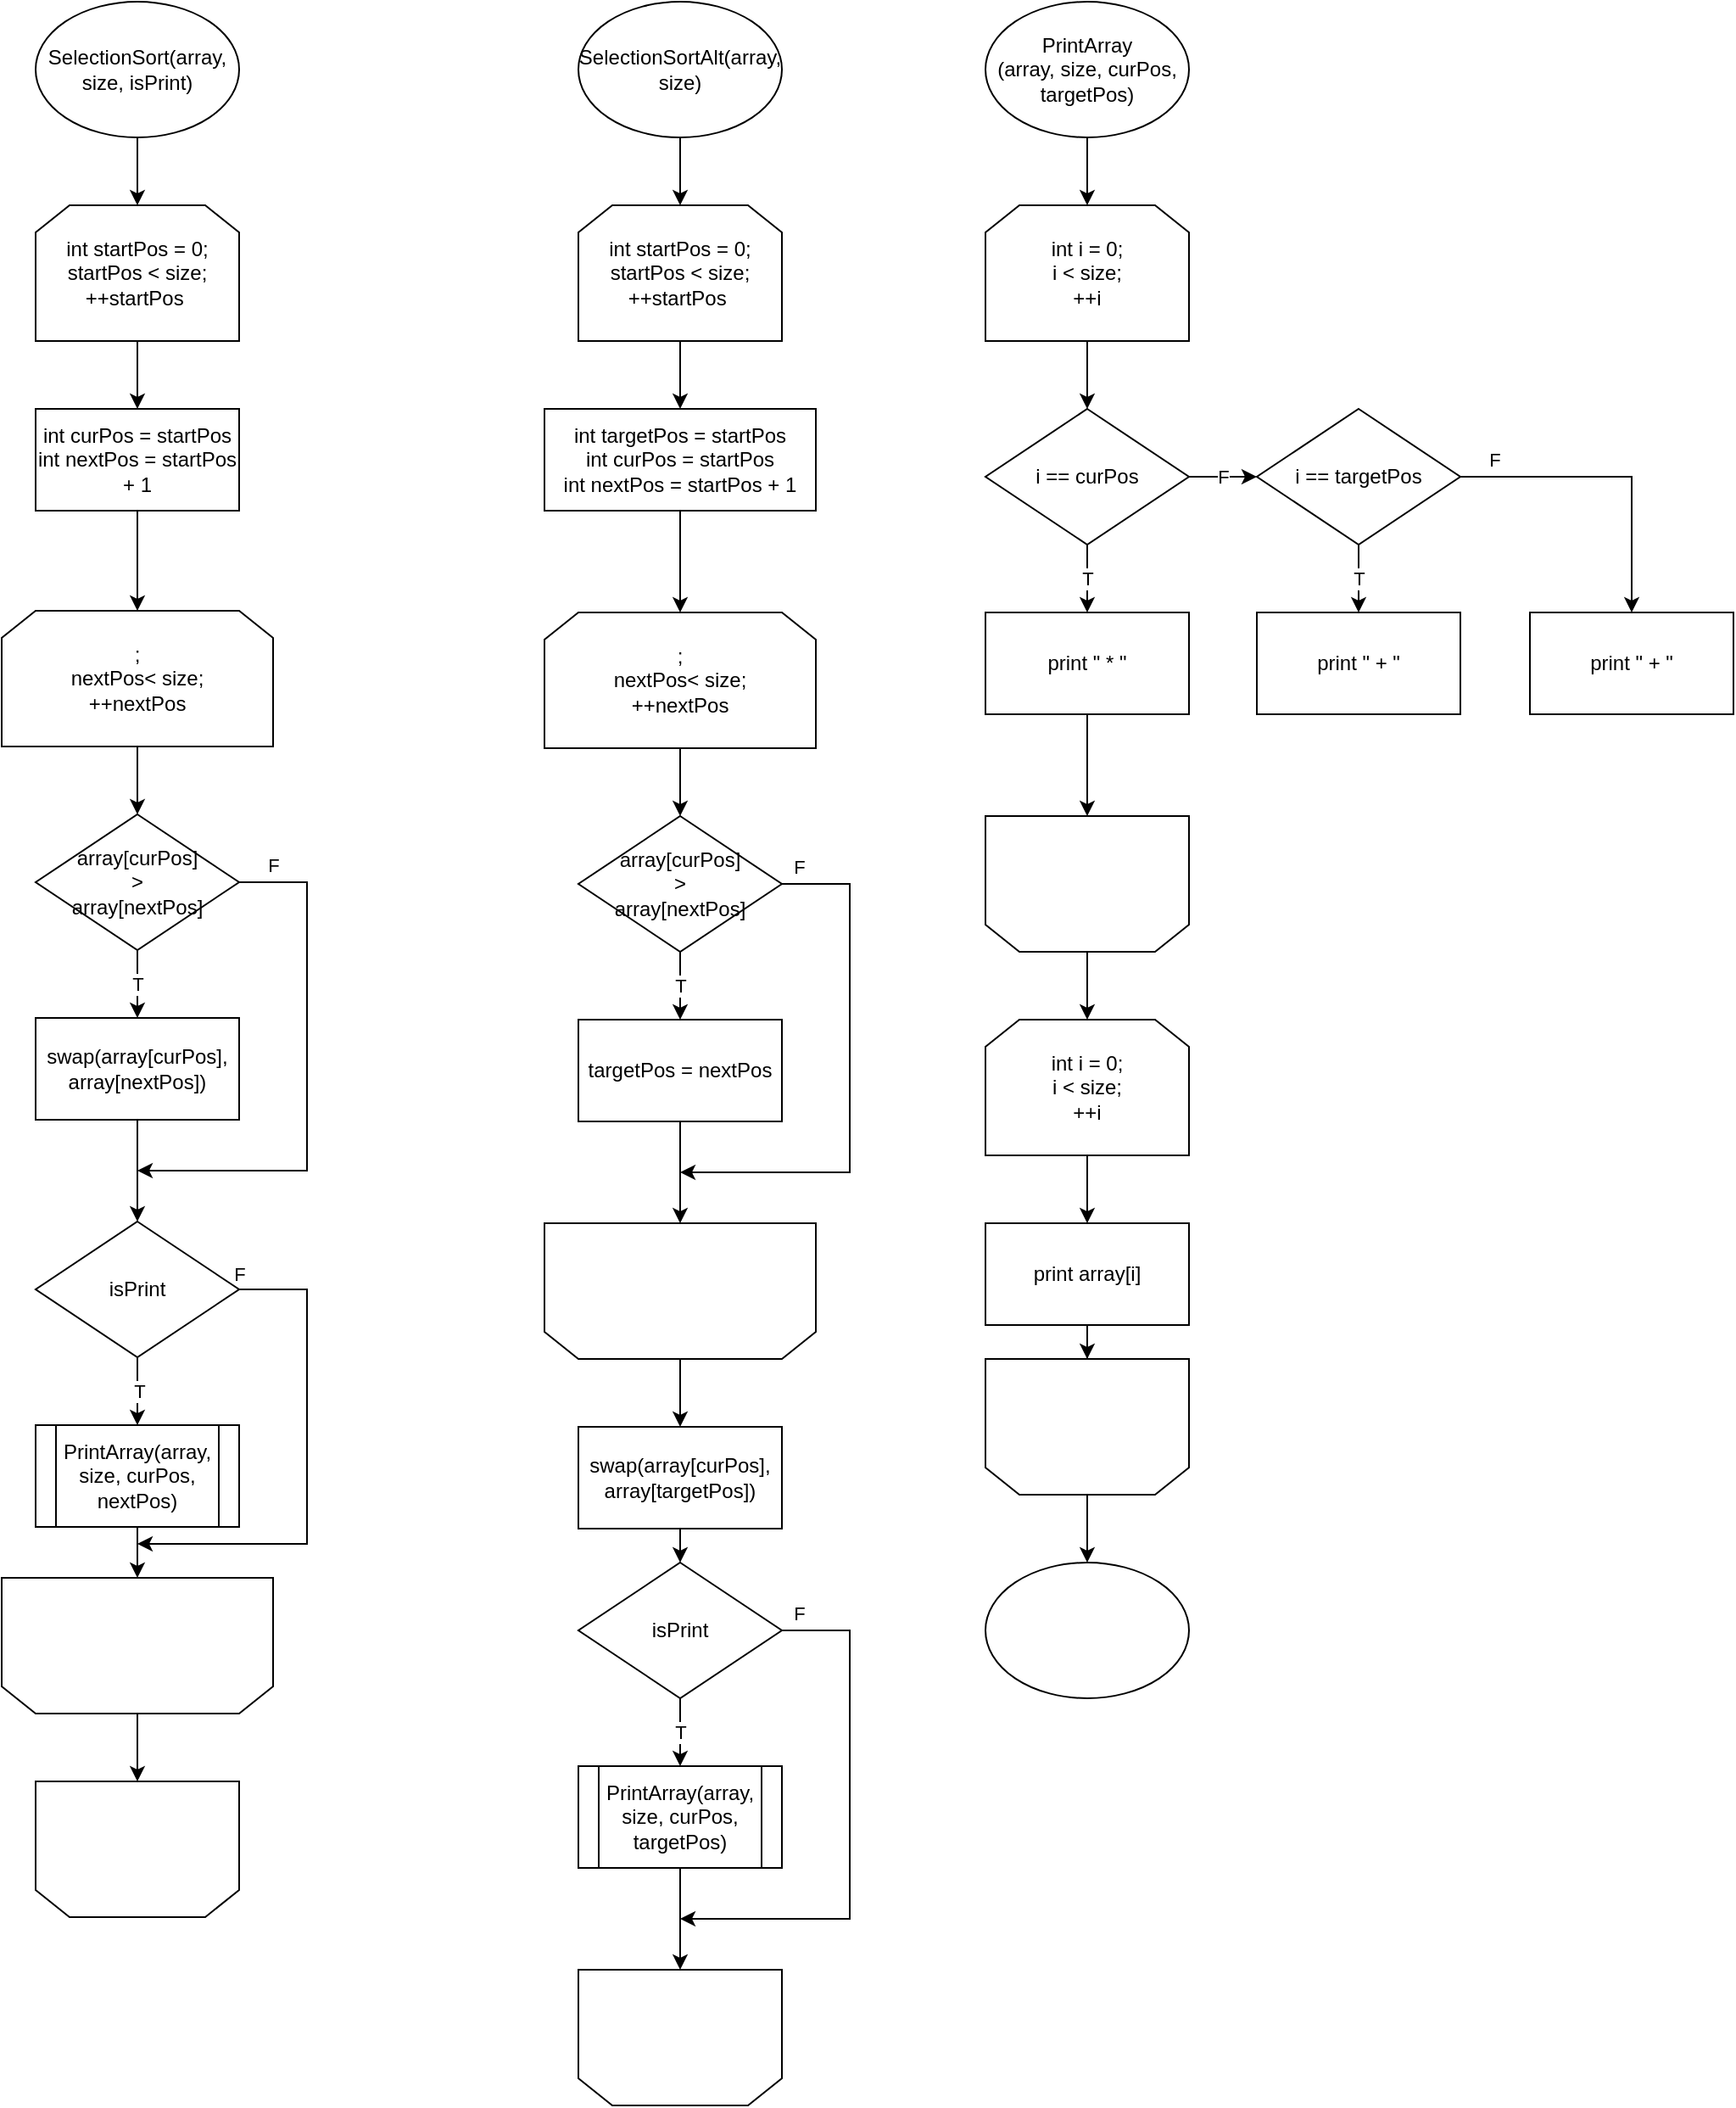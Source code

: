 <mxfile version="19.0.1" type="device"><diagram id="cW6hYrN33ycCs-QAKkAO" name="페이지-1"><mxGraphModel dx="3160" dy="2189" grid="1" gridSize="10" guides="1" tooltips="1" connect="1" arrows="1" fold="1" page="1" pageScale="1" pageWidth="827" pageHeight="1169" math="0" shadow="0"><root><mxCell id="0"/><mxCell id="1" parent="0"/><mxCell id="2O8JTYKZ_RdfzSoEH8tO-16" value="" style="edgeStyle=orthogonalEdgeStyle;rounded=0;orthogonalLoop=1;jettySize=auto;html=1;" edge="1" parent="1" source="2O8JTYKZ_RdfzSoEH8tO-1" target="2O8JTYKZ_RdfzSoEH8tO-3"><mxGeometry relative="1" as="geometry"/></mxCell><mxCell id="2O8JTYKZ_RdfzSoEH8tO-1" value="SelectionSort(array, size, isPrint)" style="ellipse;whiteSpace=wrap;html=1;" vertex="1" parent="1"><mxGeometry x="40" y="40" width="120" height="80" as="geometry"/></mxCell><mxCell id="2O8JTYKZ_RdfzSoEH8tO-10" value="" style="edgeStyle=orthogonalEdgeStyle;rounded=0;orthogonalLoop=1;jettySize=auto;html=1;" edge="1" parent="1" source="2O8JTYKZ_RdfzSoEH8tO-3"><mxGeometry relative="1" as="geometry"><mxPoint x="100" y="280.0" as="targetPoint"/></mxGeometry></mxCell><mxCell id="2O8JTYKZ_RdfzSoEH8tO-3" value="int startPos = 0;&lt;br&gt;startPos&amp;nbsp;&amp;lt; size;&lt;br&gt;++startPos&amp;nbsp;" style="shape=loopLimit;whiteSpace=wrap;html=1;" vertex="1" parent="1"><mxGeometry x="40" y="160" width="120" height="80" as="geometry"/></mxCell><mxCell id="2O8JTYKZ_RdfzSoEH8tO-17" value="" style="edgeStyle=orthogonalEdgeStyle;rounded=0;orthogonalLoop=1;jettySize=auto;html=1;" edge="1" parent="1" source="2O8JTYKZ_RdfzSoEH8tO-18"><mxGeometry relative="1" as="geometry"><mxPoint x="420" y="160" as="targetPoint"/></mxGeometry></mxCell><mxCell id="2O8JTYKZ_RdfzSoEH8tO-18" value="SelectionSortAlt(array, size)" style="ellipse;whiteSpace=wrap;html=1;" vertex="1" parent="1"><mxGeometry x="360" y="40" width="120" height="80" as="geometry"/></mxCell><mxCell id="2O8JTYKZ_RdfzSoEH8tO-33" value="" style="edgeStyle=orthogonalEdgeStyle;rounded=0;orthogonalLoop=1;jettySize=auto;html=1;" edge="1" parent="1" source="2O8JTYKZ_RdfzSoEH8tO-34"><mxGeometry relative="1" as="geometry"><mxPoint x="420" y="280" as="targetPoint"/></mxGeometry></mxCell><mxCell id="2O8JTYKZ_RdfzSoEH8tO-34" value="int startPos = 0;&lt;br&gt;startPos&amp;nbsp;&amp;lt; size;&lt;br&gt;++startPos&amp;nbsp;" style="shape=loopLimit;whiteSpace=wrap;html=1;" vertex="1" parent="1"><mxGeometry x="360" y="160" width="120" height="80" as="geometry"/></mxCell><mxCell id="2O8JTYKZ_RdfzSoEH8tO-45" value="" style="edgeStyle=orthogonalEdgeStyle;rounded=0;orthogonalLoop=1;jettySize=auto;html=1;" edge="1" parent="1" source="2O8JTYKZ_RdfzSoEH8tO-46"><mxGeometry relative="1" as="geometry"><mxPoint x="420" y="760" as="targetPoint"/></mxGeometry></mxCell><mxCell id="2O8JTYKZ_RdfzSoEH8tO-46" value="targetPos = nextPos" style="rounded=0;whiteSpace=wrap;html=1;" vertex="1" parent="1"><mxGeometry x="360" y="640" width="120" height="60" as="geometry"/></mxCell><mxCell id="2O8JTYKZ_RdfzSoEH8tO-50" value="T" style="edgeStyle=orthogonalEdgeStyle;rounded=0;orthogonalLoop=1;jettySize=auto;html=1;" edge="1" parent="1" source="2O8JTYKZ_RdfzSoEH8tO-52" target="2O8JTYKZ_RdfzSoEH8tO-46"><mxGeometry relative="1" as="geometry"/></mxCell><mxCell id="2O8JTYKZ_RdfzSoEH8tO-51" value="F" style="edgeStyle=orthogonalEdgeStyle;rounded=0;orthogonalLoop=1;jettySize=auto;html=1;exitX=1;exitY=0.5;exitDx=0;exitDy=0;" edge="1" parent="1" source="2O8JTYKZ_RdfzSoEH8tO-52"><mxGeometry x="-0.935" y="10" relative="1" as="geometry"><mxPoint x="420" y="730" as="targetPoint"/><Array as="points"><mxPoint x="520" y="560"/><mxPoint x="520" y="730"/></Array><mxPoint as="offset"/></mxGeometry></mxCell><mxCell id="2O8JTYKZ_RdfzSoEH8tO-52" value="array[curPos]&lt;br&gt;&amp;gt;&lt;br&gt;array[nextPos]" style="rhombus;whiteSpace=wrap;html=1;" vertex="1" parent="1"><mxGeometry x="360" y="520" width="120" height="80" as="geometry"/></mxCell><mxCell id="2O8JTYKZ_RdfzSoEH8tO-62" value="" style="edgeStyle=orthogonalEdgeStyle;rounded=0;orthogonalLoop=1;jettySize=auto;html=1;" edge="1" parent="1" source="2O8JTYKZ_RdfzSoEH8tO-59" target="2O8JTYKZ_RdfzSoEH8tO-61"><mxGeometry relative="1" as="geometry"/></mxCell><mxCell id="2O8JTYKZ_RdfzSoEH8tO-59" value="int targetPos = startPos&lt;br&gt;int curPos = startPos&lt;br&gt;int nextPos = startPos + 1" style="rounded=0;whiteSpace=wrap;html=1;" vertex="1" parent="1"><mxGeometry x="340" y="280" width="160" height="60" as="geometry"/></mxCell><mxCell id="2O8JTYKZ_RdfzSoEH8tO-60" value="" style="edgeStyle=orthogonalEdgeStyle;rounded=0;orthogonalLoop=1;jettySize=auto;html=1;" edge="1" parent="1" source="2O8JTYKZ_RdfzSoEH8tO-61"><mxGeometry relative="1" as="geometry"><mxPoint x="420" y="520" as="targetPoint"/></mxGeometry></mxCell><mxCell id="2O8JTYKZ_RdfzSoEH8tO-61" value=";&lt;br&gt;nextPos&amp;lt; size;&lt;br&gt;++nextPos" style="shape=loopLimit;whiteSpace=wrap;html=1;" vertex="1" parent="1"><mxGeometry x="340" y="400" width="160" height="80" as="geometry"/></mxCell><mxCell id="2O8JTYKZ_RdfzSoEH8tO-64" value="" style="edgeStyle=orthogonalEdgeStyle;rounded=0;orthogonalLoop=1;jettySize=auto;html=1;" edge="1" parent="1" source="2O8JTYKZ_RdfzSoEH8tO-65"><mxGeometry relative="1" as="geometry"><mxPoint x="420" y="880" as="targetPoint"/></mxGeometry></mxCell><mxCell id="2O8JTYKZ_RdfzSoEH8tO-65" value="" style="shape=loopLimit;whiteSpace=wrap;html=1;flipV=1;" vertex="1" parent="1"><mxGeometry x="340" y="760" width="160" height="80" as="geometry"/></mxCell><mxCell id="2O8JTYKZ_RdfzSoEH8tO-71" value="" style="edgeStyle=orthogonalEdgeStyle;rounded=0;orthogonalLoop=1;jettySize=auto;html=1;" edge="1" parent="1" source="2O8JTYKZ_RdfzSoEH8tO-69"><mxGeometry relative="1" as="geometry"><mxPoint x="420" y="960" as="targetPoint"/></mxGeometry></mxCell><mxCell id="2O8JTYKZ_RdfzSoEH8tO-69" value="swap(array[curPos],&lt;br&gt;array[targetPos])" style="rounded=0;whiteSpace=wrap;html=1;" vertex="1" parent="1"><mxGeometry x="360" y="880" width="120" height="60" as="geometry"/></mxCell><mxCell id="2O8JTYKZ_RdfzSoEH8tO-124" value="" style="edgeStyle=orthogonalEdgeStyle;rounded=0;orthogonalLoop=1;jettySize=auto;html=1;" edge="1" parent="1" source="2O8JTYKZ_RdfzSoEH8tO-93" target="2O8JTYKZ_RdfzSoEH8tO-123"><mxGeometry relative="1" as="geometry"/></mxCell><mxCell id="2O8JTYKZ_RdfzSoEH8tO-93" value="" style="shape=loopLimit;whiteSpace=wrap;html=1;flipV=1;" vertex="1" parent="1"><mxGeometry x="600" y="520" width="120" height="80" as="geometry"/></mxCell><mxCell id="2O8JTYKZ_RdfzSoEH8tO-122" value="" style="edgeStyle=orthogonalEdgeStyle;rounded=0;orthogonalLoop=1;jettySize=auto;html=1;" edge="1" parent="1" source="2O8JTYKZ_RdfzSoEH8tO-108" target="2O8JTYKZ_RdfzSoEH8tO-93"><mxGeometry relative="1" as="geometry"/></mxCell><mxCell id="2O8JTYKZ_RdfzSoEH8tO-108" value="print &quot; * &quot;" style="rounded=0;whiteSpace=wrap;html=1;" vertex="1" parent="1"><mxGeometry x="600" y="400" width="120" height="60" as="geometry"/></mxCell><mxCell id="2O8JTYKZ_RdfzSoEH8tO-114" value="T" style="edgeStyle=orthogonalEdgeStyle;rounded=0;orthogonalLoop=1;jettySize=auto;html=1;" edge="1" parent="1" source="2O8JTYKZ_RdfzSoEH8tO-109" target="2O8JTYKZ_RdfzSoEH8tO-108"><mxGeometry relative="1" as="geometry"/></mxCell><mxCell id="2O8JTYKZ_RdfzSoEH8tO-117" value="F" style="edgeStyle=orthogonalEdgeStyle;rounded=0;orthogonalLoop=1;jettySize=auto;html=1;" edge="1" parent="1" source="2O8JTYKZ_RdfzSoEH8tO-109" target="2O8JTYKZ_RdfzSoEH8tO-116"><mxGeometry relative="1" as="geometry"/></mxCell><mxCell id="2O8JTYKZ_RdfzSoEH8tO-109" value="i == curPos" style="rhombus;whiteSpace=wrap;html=1;" vertex="1" parent="1"><mxGeometry x="600" y="280" width="120" height="80" as="geometry"/></mxCell><mxCell id="2O8JTYKZ_RdfzSoEH8tO-112" value="" style="edgeStyle=orthogonalEdgeStyle;rounded=0;orthogonalLoop=1;jettySize=auto;html=1;" edge="1" parent="1" source="2O8JTYKZ_RdfzSoEH8tO-110" target="2O8JTYKZ_RdfzSoEH8tO-111"><mxGeometry relative="1" as="geometry"/></mxCell><mxCell id="2O8JTYKZ_RdfzSoEH8tO-110" value="PrintArray&lt;br&gt;(array, size, curPos, targetPos)" style="ellipse;whiteSpace=wrap;html=1;" vertex="1" parent="1"><mxGeometry x="600" y="40" width="120" height="80" as="geometry"/></mxCell><mxCell id="2O8JTYKZ_RdfzSoEH8tO-113" value="" style="edgeStyle=orthogonalEdgeStyle;rounded=0;orthogonalLoop=1;jettySize=auto;html=1;" edge="1" parent="1" source="2O8JTYKZ_RdfzSoEH8tO-111" target="2O8JTYKZ_RdfzSoEH8tO-109"><mxGeometry relative="1" as="geometry"/></mxCell><mxCell id="2O8JTYKZ_RdfzSoEH8tO-111" value="int i = 0;&lt;br&gt;i &amp;lt; size;&lt;br&gt;++i" style="shape=loopLimit;whiteSpace=wrap;html=1;" vertex="1" parent="1"><mxGeometry x="600" y="160" width="120" height="80" as="geometry"/></mxCell><mxCell id="2O8JTYKZ_RdfzSoEH8tO-115" value="print &quot; + &quot;" style="rounded=0;whiteSpace=wrap;html=1;" vertex="1" parent="1"><mxGeometry x="760" y="400" width="120" height="60" as="geometry"/></mxCell><mxCell id="2O8JTYKZ_RdfzSoEH8tO-118" value="T" style="edgeStyle=orthogonalEdgeStyle;rounded=0;orthogonalLoop=1;jettySize=auto;html=1;" edge="1" parent="1" source="2O8JTYKZ_RdfzSoEH8tO-116" target="2O8JTYKZ_RdfzSoEH8tO-115"><mxGeometry relative="1" as="geometry"/></mxCell><mxCell id="2O8JTYKZ_RdfzSoEH8tO-120" value="F" style="edgeStyle=orthogonalEdgeStyle;rounded=0;orthogonalLoop=1;jettySize=auto;html=1;" edge="1" parent="1" source="2O8JTYKZ_RdfzSoEH8tO-116" target="2O8JTYKZ_RdfzSoEH8tO-121"><mxGeometry x="-0.779" y="10" relative="1" as="geometry"><mxPoint x="920.5" y="320" as="targetPoint"/><mxPoint as="offset"/></mxGeometry></mxCell><mxCell id="2O8JTYKZ_RdfzSoEH8tO-116" value="i == targetPos" style="rhombus;whiteSpace=wrap;html=1;" vertex="1" parent="1"><mxGeometry x="760" y="280" width="120" height="80" as="geometry"/></mxCell><mxCell id="2O8JTYKZ_RdfzSoEH8tO-121" value="print &quot; + &quot;" style="rounded=0;whiteSpace=wrap;html=1;" vertex="1" parent="1"><mxGeometry x="921" y="400" width="120" height="60" as="geometry"/></mxCell><mxCell id="2O8JTYKZ_RdfzSoEH8tO-127" value="" style="edgeStyle=orthogonalEdgeStyle;rounded=0;orthogonalLoop=1;jettySize=auto;html=1;" edge="1" parent="1" source="2O8JTYKZ_RdfzSoEH8tO-123" target="2O8JTYKZ_RdfzSoEH8tO-126"><mxGeometry relative="1" as="geometry"/></mxCell><mxCell id="2O8JTYKZ_RdfzSoEH8tO-123" value="int i = 0;&lt;br&gt;i &amp;lt; size;&lt;br&gt;++i" style="shape=loopLimit;whiteSpace=wrap;html=1;" vertex="1" parent="1"><mxGeometry x="600" y="640" width="120" height="80" as="geometry"/></mxCell><mxCell id="2O8JTYKZ_RdfzSoEH8tO-130" value="" style="edgeStyle=orthogonalEdgeStyle;rounded=0;orthogonalLoop=1;jettySize=auto;html=1;" edge="1" parent="1" source="2O8JTYKZ_RdfzSoEH8tO-125" target="2O8JTYKZ_RdfzSoEH8tO-129"><mxGeometry relative="1" as="geometry"/></mxCell><mxCell id="2O8JTYKZ_RdfzSoEH8tO-125" value="" style="shape=loopLimit;whiteSpace=wrap;html=1;flipV=1;" vertex="1" parent="1"><mxGeometry x="600" y="840" width="120" height="80" as="geometry"/></mxCell><mxCell id="2O8JTYKZ_RdfzSoEH8tO-128" value="" style="edgeStyle=orthogonalEdgeStyle;rounded=0;orthogonalLoop=1;jettySize=auto;html=1;" edge="1" parent="1" source="2O8JTYKZ_RdfzSoEH8tO-126" target="2O8JTYKZ_RdfzSoEH8tO-125"><mxGeometry relative="1" as="geometry"/></mxCell><mxCell id="2O8JTYKZ_RdfzSoEH8tO-126" value="print array[i]" style="rounded=0;whiteSpace=wrap;html=1;" vertex="1" parent="1"><mxGeometry x="600" y="760" width="120" height="60" as="geometry"/></mxCell><mxCell id="2O8JTYKZ_RdfzSoEH8tO-129" value="" style="ellipse;whiteSpace=wrap;html=1;" vertex="1" parent="1"><mxGeometry x="600" y="960" width="120" height="80" as="geometry"/></mxCell><mxCell id="2O8JTYKZ_RdfzSoEH8tO-131" value="" style="shape=loopLimit;whiteSpace=wrap;html=1;flipV=1;" vertex="1" parent="1"><mxGeometry x="360" y="1200" width="120" height="80" as="geometry"/></mxCell><mxCell id="2O8JTYKZ_RdfzSoEH8tO-133" value="" style="edgeStyle=orthogonalEdgeStyle;rounded=0;orthogonalLoop=1;jettySize=auto;html=1;" edge="1" parent="1" source="2O8JTYKZ_RdfzSoEH8tO-132" target="2O8JTYKZ_RdfzSoEH8tO-131"><mxGeometry relative="1" as="geometry"/></mxCell><mxCell id="2O8JTYKZ_RdfzSoEH8tO-132" value="PrintArray(array, size, curPos, targetPos)" style="shape=process;whiteSpace=wrap;html=1;backgroundOutline=1;" vertex="1" parent="1"><mxGeometry x="360" y="1080" width="120" height="60" as="geometry"/></mxCell><mxCell id="2O8JTYKZ_RdfzSoEH8tO-134" value="" style="edgeStyle=orthogonalEdgeStyle;rounded=0;orthogonalLoop=1;jettySize=auto;html=1;" edge="1" parent="1" source="2O8JTYKZ_RdfzSoEH8tO-135"><mxGeometry relative="1" as="geometry"><mxPoint x="100" y="759" as="targetPoint"/></mxGeometry></mxCell><mxCell id="2O8JTYKZ_RdfzSoEH8tO-135" value="swap(array[curPos],&lt;br&gt;array[nextPos])" style="rounded=0;whiteSpace=wrap;html=1;" vertex="1" parent="1"><mxGeometry x="40" y="639" width="120" height="60" as="geometry"/></mxCell><mxCell id="2O8JTYKZ_RdfzSoEH8tO-138" value="" style="edgeStyle=orthogonalEdgeStyle;rounded=0;orthogonalLoop=1;jettySize=auto;html=1;" edge="1" parent="1" source="2O8JTYKZ_RdfzSoEH8tO-139" target="2O8JTYKZ_RdfzSoEH8tO-143"><mxGeometry relative="1" as="geometry"/></mxCell><mxCell id="2O8JTYKZ_RdfzSoEH8tO-139" value=";&lt;br&gt;nextPos&amp;lt; size;&lt;br&gt;++nextPos" style="shape=loopLimit;whiteSpace=wrap;html=1;" vertex="1" parent="1"><mxGeometry x="20" y="399" width="160" height="80" as="geometry"/></mxCell><mxCell id="2O8JTYKZ_RdfzSoEH8tO-141" value="T" style="edgeStyle=orthogonalEdgeStyle;rounded=0;orthogonalLoop=1;jettySize=auto;html=1;" edge="1" parent="1" source="2O8JTYKZ_RdfzSoEH8tO-143" target="2O8JTYKZ_RdfzSoEH8tO-135"><mxGeometry relative="1" as="geometry"/></mxCell><mxCell id="2O8JTYKZ_RdfzSoEH8tO-142" value="F" style="edgeStyle=orthogonalEdgeStyle;rounded=0;orthogonalLoop=1;jettySize=auto;html=1;exitX=1;exitY=0.5;exitDx=0;exitDy=0;" edge="1" parent="1" source="2O8JTYKZ_RdfzSoEH8tO-143"><mxGeometry x="-0.871" y="10" relative="1" as="geometry"><mxPoint x="100" y="729" as="targetPoint"/><Array as="points"><mxPoint x="200" y="559"/><mxPoint x="200" y="729"/></Array><mxPoint as="offset"/></mxGeometry></mxCell><mxCell id="2O8JTYKZ_RdfzSoEH8tO-143" value="array[curPos]&lt;br&gt;&amp;gt;&lt;br&gt;array[nextPos]" style="rhombus;whiteSpace=wrap;html=1;" vertex="1" parent="1"><mxGeometry x="40" y="519" width="120" height="80" as="geometry"/></mxCell><mxCell id="2O8JTYKZ_RdfzSoEH8tO-154" value="" style="edgeStyle=orthogonalEdgeStyle;rounded=0;orthogonalLoop=1;jettySize=auto;html=1;" edge="1" parent="1" source="2O8JTYKZ_RdfzSoEH8tO-144" target="2O8JTYKZ_RdfzSoEH8tO-139"><mxGeometry relative="1" as="geometry"/></mxCell><mxCell id="2O8JTYKZ_RdfzSoEH8tO-144" value="int curPos = startPos&lt;br&gt;int nextPos = startPos + 1" style="rounded=0;whiteSpace=wrap;html=1;" vertex="1" parent="1"><mxGeometry x="40" y="280" width="120" height="60" as="geometry"/></mxCell><mxCell id="2O8JTYKZ_RdfzSoEH8tO-145" value="" style="edgeStyle=orthogonalEdgeStyle;rounded=0;orthogonalLoop=1;jettySize=auto;html=1;" edge="1" parent="1" source="2O8JTYKZ_RdfzSoEH8tO-146" target="2O8JTYKZ_RdfzSoEH8tO-147"><mxGeometry relative="1" as="geometry"/></mxCell><mxCell id="2O8JTYKZ_RdfzSoEH8tO-146" value="" style="shape=loopLimit;whiteSpace=wrap;html=1;flipV=1;" vertex="1" parent="1"><mxGeometry x="20" y="969" width="160" height="80" as="geometry"/></mxCell><mxCell id="2O8JTYKZ_RdfzSoEH8tO-147" value="" style="shape=loopLimit;whiteSpace=wrap;html=1;flipV=1;" vertex="1" parent="1"><mxGeometry x="40" y="1089" width="120" height="80" as="geometry"/></mxCell><mxCell id="2O8JTYKZ_RdfzSoEH8tO-150" value="T" style="edgeStyle=orthogonalEdgeStyle;rounded=0;orthogonalLoop=1;jettySize=auto;html=1;" edge="1" parent="1" source="2O8JTYKZ_RdfzSoEH8tO-148"><mxGeometry relative="1" as="geometry"><mxPoint x="100" y="879" as="targetPoint"/></mxGeometry></mxCell><mxCell id="2O8JTYKZ_RdfzSoEH8tO-153" value="F" style="edgeStyle=orthogonalEdgeStyle;rounded=0;orthogonalLoop=1;jettySize=auto;html=1;exitX=1;exitY=0.5;exitDx=0;exitDy=0;" edge="1" parent="1" source="2O8JTYKZ_RdfzSoEH8tO-148"><mxGeometry x="-1" y="9" relative="1" as="geometry"><mxPoint x="100" y="949" as="targetPoint"/><Array as="points"><mxPoint x="200" y="799"/><mxPoint x="200" y="949"/></Array><mxPoint as="offset"/></mxGeometry></mxCell><mxCell id="2O8JTYKZ_RdfzSoEH8tO-148" value="isPrint" style="rhombus;whiteSpace=wrap;html=1;" vertex="1" parent="1"><mxGeometry x="40" y="759" width="120" height="80" as="geometry"/></mxCell><mxCell id="2O8JTYKZ_RdfzSoEH8tO-152" value="" style="edgeStyle=orthogonalEdgeStyle;rounded=0;orthogonalLoop=1;jettySize=auto;html=1;" edge="1" parent="1" source="2O8JTYKZ_RdfzSoEH8tO-151" target="2O8JTYKZ_RdfzSoEH8tO-146"><mxGeometry relative="1" as="geometry"/></mxCell><mxCell id="2O8JTYKZ_RdfzSoEH8tO-151" value="PrintArray(array, size, curPos, nextPos)" style="shape=process;whiteSpace=wrap;html=1;backgroundOutline=1;" vertex="1" parent="1"><mxGeometry x="40" y="879" width="120" height="60" as="geometry"/></mxCell><mxCell id="2O8JTYKZ_RdfzSoEH8tO-156" value="T" style="edgeStyle=orthogonalEdgeStyle;rounded=0;orthogonalLoop=1;jettySize=auto;html=1;" edge="1" parent="1" source="2O8JTYKZ_RdfzSoEH8tO-155" target="2O8JTYKZ_RdfzSoEH8tO-132"><mxGeometry relative="1" as="geometry"/></mxCell><mxCell id="2O8JTYKZ_RdfzSoEH8tO-157" value="F" style="edgeStyle=orthogonalEdgeStyle;rounded=0;orthogonalLoop=1;jettySize=auto;html=1;exitX=1;exitY=0.5;exitDx=0;exitDy=0;" edge="1" parent="1" source="2O8JTYKZ_RdfzSoEH8tO-155"><mxGeometry x="-0.935" y="10" relative="1" as="geometry"><mxPoint x="420" y="1170" as="targetPoint"/><Array as="points"><mxPoint x="520" y="1000"/><mxPoint x="520" y="1170"/></Array><mxPoint as="offset"/></mxGeometry></mxCell><mxCell id="2O8JTYKZ_RdfzSoEH8tO-155" value="isPrint" style="rhombus;whiteSpace=wrap;html=1;" vertex="1" parent="1"><mxGeometry x="360" y="960" width="120" height="80" as="geometry"/></mxCell></root></mxGraphModel></diagram></mxfile>